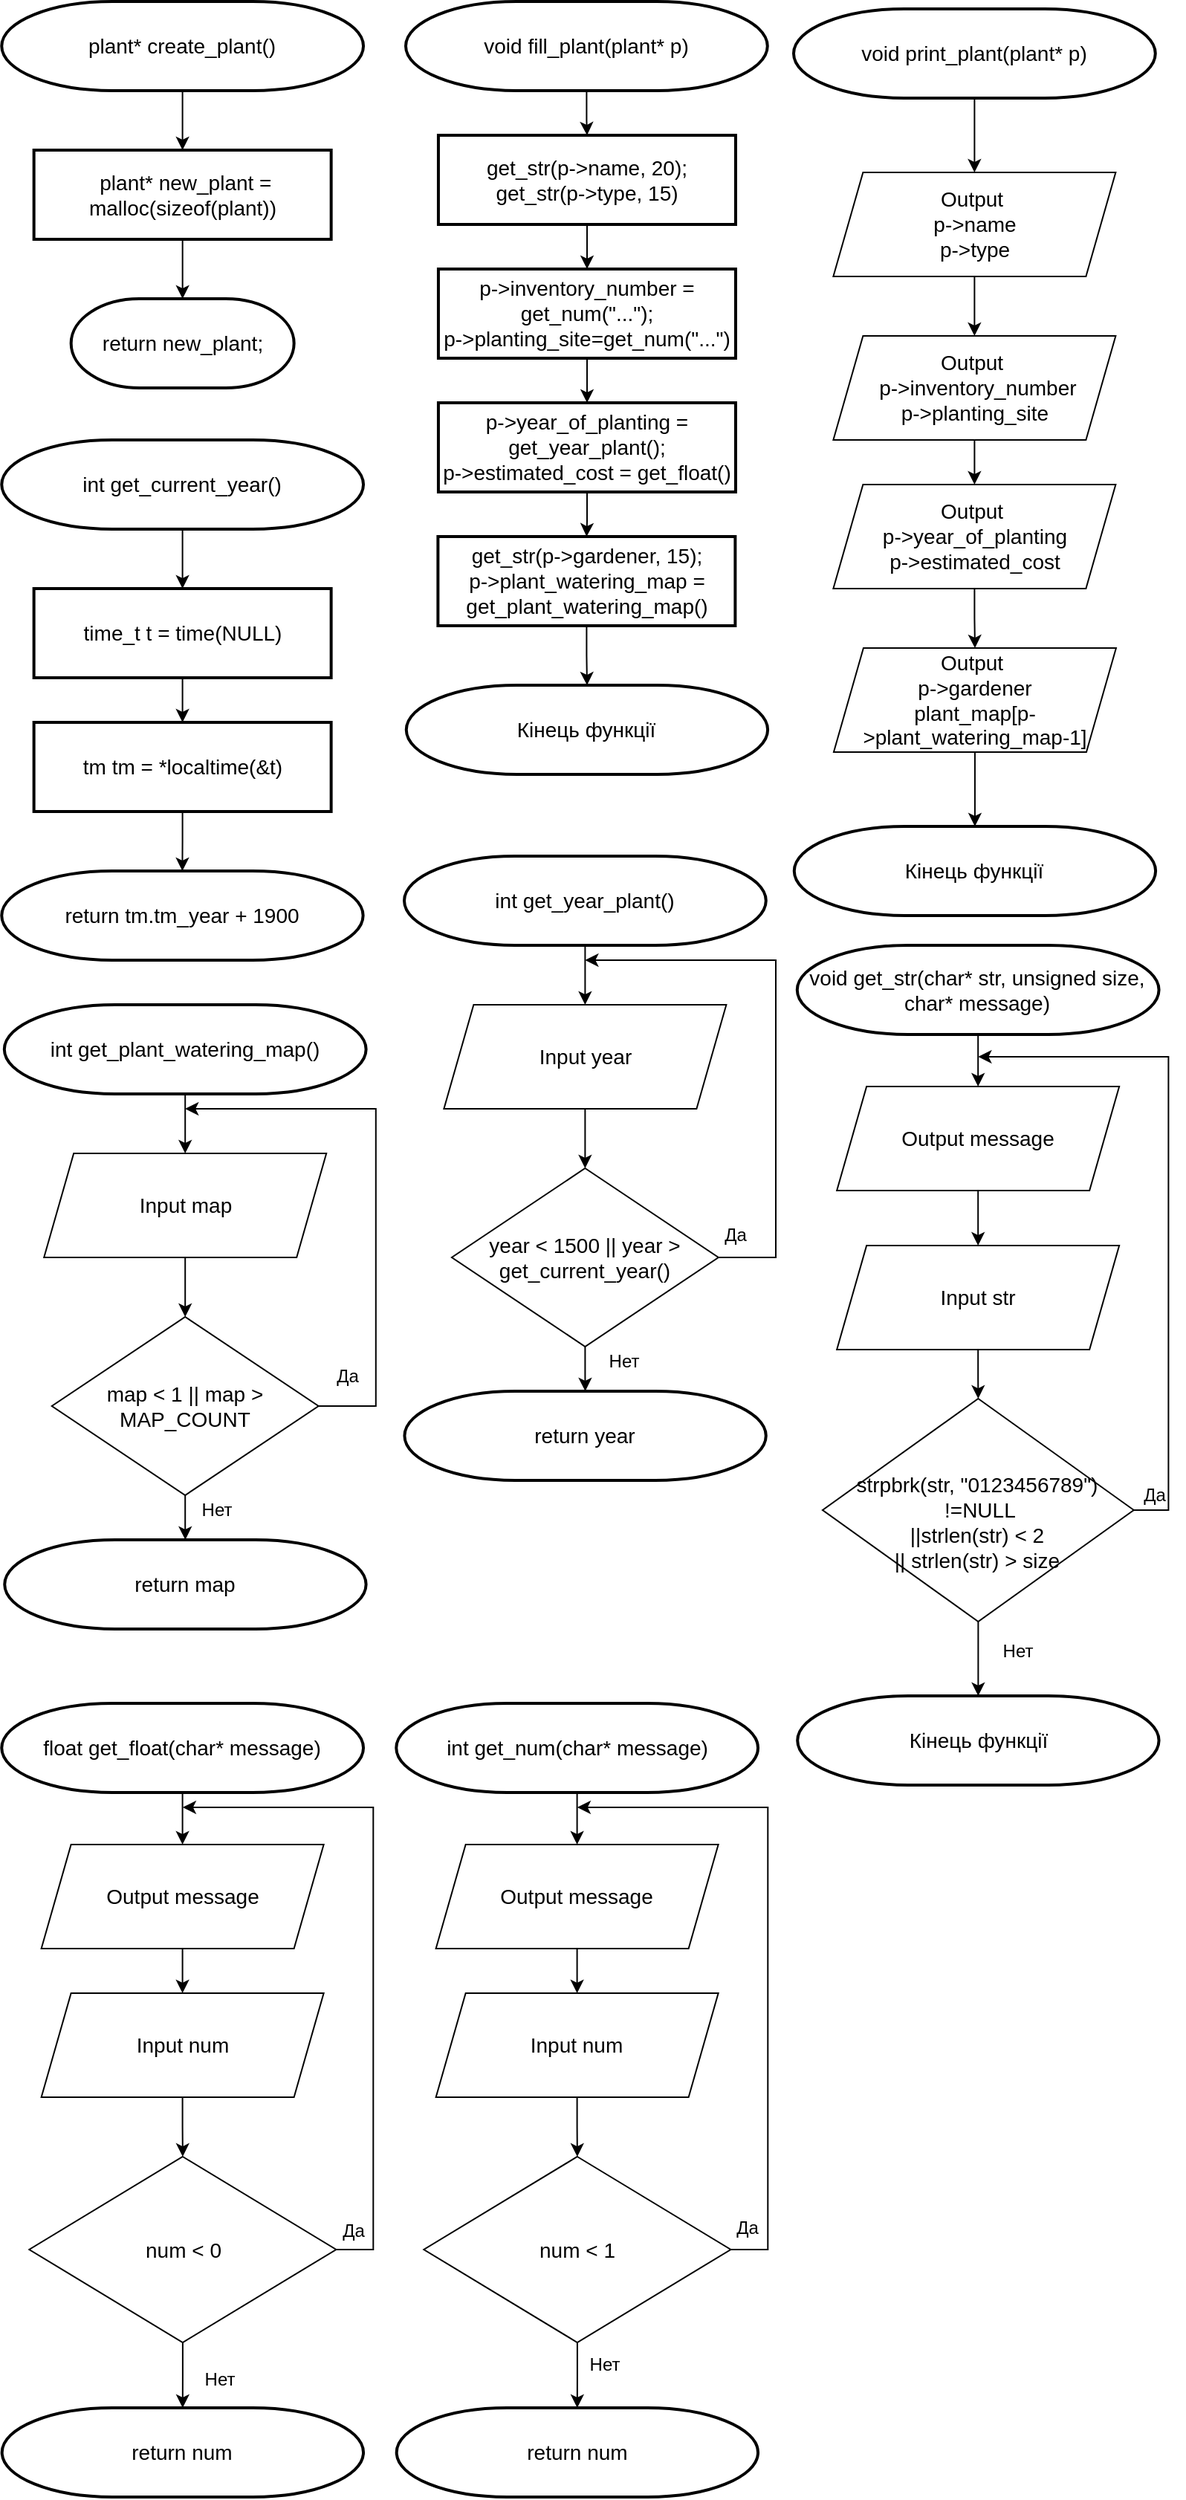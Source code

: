 <mxfile version="15.1.3" type="device"><diagram id="ZCsZiW4XKM7n3a10QfGG" name="Страница 2"><mxGraphModel dx="1913" dy="806" grid="1" gridSize="10" guides="1" tooltips="1" connect="1" arrows="1" fold="1" page="1" pageScale="1" pageWidth="827" pageHeight="1169" math="0" shadow="0"><root><mxCell id="0"/><mxCell id="1" parent="0"/><mxCell id="foK9sh8ItTZ9XItvNWBW-9" value="" style="edgeStyle=orthogonalEdgeStyle;rounded=0;orthogonalLoop=1;jettySize=auto;html=1;" parent="1" source="foK9sh8ItTZ9XItvNWBW-7" target="foK9sh8ItTZ9XItvNWBW-8" edge="1"><mxGeometry relative="1" as="geometry"/></mxCell><mxCell id="foK9sh8ItTZ9XItvNWBW-7" value="&lt;span style=&quot;font-size: 14px;&quot;&gt;&amp;nbsp;plant* new_plant = malloc(sizeof(plant))&lt;/span&gt;" style="whiteSpace=wrap;html=1;strokeWidth=2;align=center;" parent="1" vertex="1"><mxGeometry x="-780.17" y="110" width="200" height="60" as="geometry"/></mxCell><mxCell id="foK9sh8ItTZ9XItvNWBW-8" value="&lt;span style=&quot;font-size: 14px;&quot;&gt;return new_plant;&lt;/span&gt;" style="strokeWidth=2;html=1;shape=mxgraph.flowchart.terminator;whiteSpace=wrap;" parent="1" vertex="1"><mxGeometry x="-755.17" y="210" width="150" height="60" as="geometry"/></mxCell><mxCell id="IBXY03SMU3UiJTwQ_y06-5" value="" style="edgeStyle=orthogonalEdgeStyle;rounded=0;orthogonalLoop=1;jettySize=auto;html=1;" edge="1" parent="1" source="p9-Df_H3T6ijKvtMDiZA-2" target="IBXY03SMU3UiJTwQ_y06-4"><mxGeometry relative="1" as="geometry"/></mxCell><mxCell id="p9-Df_H3T6ijKvtMDiZA-2" value="&lt;font style=&quot;font-size: 14px&quot;&gt;void fill_plant(plant* p)&lt;/font&gt;" style="strokeWidth=2;html=1;shape=mxgraph.flowchart.terminator;whiteSpace=wrap;" parent="1" vertex="1"><mxGeometry x="-530" y="10" width="243.39" height="60" as="geometry"/></mxCell><mxCell id="p9-Df_H3T6ijKvtMDiZA-5" value="" style="edgeStyle=orthogonalEdgeStyle;rounded=0;orthogonalLoop=1;jettySize=auto;html=1;" parent="1" source="p9-Df_H3T6ijKvtMDiZA-6" target="p9-Df_H3T6ijKvtMDiZA-8" edge="1"><mxGeometry relative="1" as="geometry"/></mxCell><mxCell id="p9-Df_H3T6ijKvtMDiZA-6" value="&lt;span style=&quot;font-size: 14px&quot;&gt;p-&amp;gt;inventory_number = get_num(&quot;...&quot;);&lt;br&gt;p-&amp;gt;planting_site=get_num&lt;/span&gt;&lt;span style=&quot;font-size: 14px&quot;&gt;(&quot;...&quot;)&lt;/span&gt;" style="whiteSpace=wrap;html=1;strokeWidth=2;align=center;" parent="1" vertex="1"><mxGeometry x="-508.03" y="190" width="200" height="60" as="geometry"/></mxCell><mxCell id="p9-Df_H3T6ijKvtMDiZA-7" value="" style="edgeStyle=orthogonalEdgeStyle;rounded=0;orthogonalLoop=1;jettySize=auto;html=1;" parent="1" source="p9-Df_H3T6ijKvtMDiZA-8" target="p9-Df_H3T6ijKvtMDiZA-10" edge="1"><mxGeometry relative="1" as="geometry"/></mxCell><mxCell id="p9-Df_H3T6ijKvtMDiZA-8" value="&lt;span style=&quot;font-size: 14px&quot;&gt;p-&amp;gt;year_of_planting = get_year_plant();&lt;br&gt;p-&amp;gt;estimated_cost = get_float()&lt;br&gt;&lt;/span&gt;" style="whiteSpace=wrap;html=1;strokeWidth=2;align=center;" parent="1" vertex="1"><mxGeometry x="-508.03" y="280" width="200" height="60" as="geometry"/></mxCell><mxCell id="p9-Df_H3T6ijKvtMDiZA-9" value="" style="edgeStyle=orthogonalEdgeStyle;rounded=0;orthogonalLoop=1;jettySize=auto;html=1;" parent="1" source="p9-Df_H3T6ijKvtMDiZA-10" target="p9-Df_H3T6ijKvtMDiZA-11" edge="1"><mxGeometry relative="1" as="geometry"/></mxCell><mxCell id="p9-Df_H3T6ijKvtMDiZA-10" value="&lt;span style=&quot;font-size: 14px;&quot;&gt;get_str(p-&amp;gt;gardener, 15);&lt;br&gt;p-&amp;gt;plant_watering_map = get_plant_watering_map()&lt;/span&gt;" style="whiteSpace=wrap;html=1;strokeWidth=2;align=center;" parent="1" vertex="1"><mxGeometry x="-508.31" y="370" width="200" height="60" as="geometry"/></mxCell><mxCell id="p9-Df_H3T6ijKvtMDiZA-11" value="&lt;font style=&quot;font-size: 14px&quot;&gt;Кінець функції&lt;/font&gt;" style="strokeWidth=2;html=1;shape=mxgraph.flowchart.terminator;whiteSpace=wrap;" parent="1" vertex="1"><mxGeometry x="-529.62" y="470" width="243.18" height="60" as="geometry"/></mxCell><mxCell id="zt4KfstG0uKNydHiTwyC-1" value="" style="edgeStyle=orthogonalEdgeStyle;rounded=0;orthogonalLoop=1;jettySize=auto;html=1;" parent="1" source="zt4KfstG0uKNydHiTwyC-2" target="zt4KfstG0uKNydHiTwyC-4" edge="1"><mxGeometry relative="1" as="geometry"/></mxCell><mxCell id="zt4KfstG0uKNydHiTwyC-2" value="&lt;font style=&quot;font-size: 14px&quot;&gt;void print_plant(plant* p)&lt;/font&gt;" style="strokeWidth=2;html=1;shape=mxgraph.flowchart.terminator;whiteSpace=wrap;" parent="1" vertex="1"><mxGeometry x="-269" y="15" width="243.39" height="60" as="geometry"/></mxCell><mxCell id="zt4KfstG0uKNydHiTwyC-3" value="" style="edgeStyle=orthogonalEdgeStyle;rounded=0;orthogonalLoop=1;jettySize=auto;html=1;" parent="1" source="zt4KfstG0uKNydHiTwyC-4" target="zt4KfstG0uKNydHiTwyC-6" edge="1"><mxGeometry relative="1" as="geometry"/></mxCell><mxCell id="zt4KfstG0uKNydHiTwyC-4" value="&lt;span style=&quot;font-size: 14px&quot;&gt;Output&amp;nbsp;&lt;br&gt;&lt;/span&gt;&lt;span style=&quot;font-size: 14px;&quot;&gt;p-&amp;gt;name&lt;/span&gt;&lt;br&gt;&lt;span style=&quot;font-size: 14px;&quot;&gt;p-&amp;gt;type&lt;/span&gt;" style="shape=parallelogram;perimeter=parallelogramPerimeter;whiteSpace=wrap;html=1;fixedSize=1;" parent="1" vertex="1"><mxGeometry x="-242.31" y="125" width="190" height="70" as="geometry"/></mxCell><mxCell id="zt4KfstG0uKNydHiTwyC-5" value="" style="edgeStyle=orthogonalEdgeStyle;rounded=0;orthogonalLoop=1;jettySize=auto;html=1;" parent="1" source="zt4KfstG0uKNydHiTwyC-6" target="zt4KfstG0uKNydHiTwyC-8" edge="1"><mxGeometry relative="1" as="geometry"/></mxCell><mxCell id="zt4KfstG0uKNydHiTwyC-6" value="&lt;span style=&quot;font-size: 14px&quot;&gt;Output&amp;nbsp;&lt;br&gt;&lt;/span&gt;&lt;span style=&quot;font-size: 14px;&quot;&gt;&amp;nbsp;p-&amp;gt;inventory_number&lt;br&gt;p-&amp;gt;planting_site&lt;/span&gt;" style="shape=parallelogram;perimeter=parallelogramPerimeter;whiteSpace=wrap;html=1;fixedSize=1;" parent="1" vertex="1"><mxGeometry x="-242.31" y="235" width="190" height="70" as="geometry"/></mxCell><mxCell id="zt4KfstG0uKNydHiTwyC-7" value="" style="edgeStyle=orthogonalEdgeStyle;rounded=0;orthogonalLoop=1;jettySize=auto;html=1;" parent="1" source="zt4KfstG0uKNydHiTwyC-8" target="zt4KfstG0uKNydHiTwyC-10" edge="1"><mxGeometry relative="1" as="geometry"/></mxCell><mxCell id="zt4KfstG0uKNydHiTwyC-8" value="&lt;span style=&quot;font-size: 14px&quot;&gt;Output&amp;nbsp;&lt;br&gt;&lt;/span&gt;&lt;span style=&quot;font-size: 14px;&quot;&gt;p-&amp;gt;year_of_planting&lt;br&gt;p-&amp;gt;estimated_cost&lt;/span&gt;" style="shape=parallelogram;perimeter=parallelogramPerimeter;whiteSpace=wrap;html=1;fixedSize=1;" parent="1" vertex="1"><mxGeometry x="-242.31" y="335" width="190" height="70" as="geometry"/></mxCell><mxCell id="zt4KfstG0uKNydHiTwyC-9" value="" style="edgeStyle=orthogonalEdgeStyle;rounded=0;orthogonalLoop=1;jettySize=auto;html=1;" parent="1" source="zt4KfstG0uKNydHiTwyC-10" target="zt4KfstG0uKNydHiTwyC-11" edge="1"><mxGeometry relative="1" as="geometry"/></mxCell><mxCell id="zt4KfstG0uKNydHiTwyC-10" value="&lt;span style=&quot;font-size: 14px&quot;&gt;Output&amp;nbsp;&lt;br&gt;&lt;/span&gt;&lt;span style=&quot;font-size: 14px;&quot;&gt;p-&amp;gt;gardener&lt;br&gt;&lt;/span&gt;&lt;span style=&quot;font-size: 14px;&quot;&gt;plant_map[p-&amp;gt;plant_watering_map-1]&lt;/span&gt;" style="shape=parallelogram;perimeter=parallelogramPerimeter;whiteSpace=wrap;html=1;fixedSize=1;" parent="1" vertex="1"><mxGeometry x="-242.03" y="445" width="190" height="70" as="geometry"/></mxCell><mxCell id="zt4KfstG0uKNydHiTwyC-11" value="&lt;font style=&quot;font-size: 14px&quot;&gt;Кінець функції&lt;/font&gt;" style="strokeWidth=2;html=1;shape=mxgraph.flowchart.terminator;whiteSpace=wrap;" parent="1" vertex="1"><mxGeometry x="-268.62" y="565" width="243.18" height="60" as="geometry"/></mxCell><mxCell id="AbHFfzLOAa5C1AIaeCO8-1" value="" style="edgeStyle=orthogonalEdgeStyle;rounded=0;orthogonalLoop=1;jettySize=auto;html=1;" parent="1" source="AbHFfzLOAa5C1AIaeCO8-2" target="AbHFfzLOAa5C1AIaeCO8-6" edge="1"><mxGeometry relative="1" as="geometry"/></mxCell><mxCell id="AbHFfzLOAa5C1AIaeCO8-2" value="&lt;font style=&quot;font-size: 14px&quot;&gt;int get_current_year()&lt;/font&gt;" style="strokeWidth=2;html=1;shape=mxgraph.flowchart.terminator;whiteSpace=wrap;" parent="1" vertex="1"><mxGeometry x="-801.87" y="305" width="243.39" height="60" as="geometry"/></mxCell><mxCell id="AbHFfzLOAa5C1AIaeCO8-3" value="" style="edgeStyle=orthogonalEdgeStyle;rounded=0;orthogonalLoop=1;jettySize=auto;html=1;" parent="1" source="AbHFfzLOAa5C1AIaeCO8-4" target="AbHFfzLOAa5C1AIaeCO8-7" edge="1"><mxGeometry relative="1" as="geometry"/></mxCell><mxCell id="AbHFfzLOAa5C1AIaeCO8-4" value="&lt;span style=&quot;font-size: 14px;&quot;&gt;tm tm = *localtime(&amp;amp;t)&lt;/span&gt;" style="whiteSpace=wrap;html=1;strokeWidth=2;align=center;" parent="1" vertex="1"><mxGeometry x="-780.18" y="495" width="200" height="60" as="geometry"/></mxCell><mxCell id="AbHFfzLOAa5C1AIaeCO8-5" value="" style="edgeStyle=orthogonalEdgeStyle;rounded=0;orthogonalLoop=1;jettySize=auto;html=1;" parent="1" source="AbHFfzLOAa5C1AIaeCO8-6" target="AbHFfzLOAa5C1AIaeCO8-4" edge="1"><mxGeometry relative="1" as="geometry"/></mxCell><mxCell id="AbHFfzLOAa5C1AIaeCO8-6" value="&lt;span style=&quot;font-size: 14px;&quot;&gt;time_t t = time(NULL)&lt;/span&gt;" style="whiteSpace=wrap;html=1;strokeWidth=2;align=center;" parent="1" vertex="1"><mxGeometry x="-780.18" y="405" width="200" height="60" as="geometry"/></mxCell><mxCell id="AbHFfzLOAa5C1AIaeCO8-7" value="&lt;font style=&quot;font-size: 14px&quot;&gt;return tm.tm_year + 1900&lt;/font&gt;" style="strokeWidth=2;html=1;shape=mxgraph.flowchart.terminator;whiteSpace=wrap;" parent="1" vertex="1"><mxGeometry x="-801.87" y="595" width="243.18" height="60" as="geometry"/></mxCell><mxCell id="dIIqqDcrX34gxkhjVCRf-1" value="" style="edgeStyle=orthogonalEdgeStyle;rounded=0;orthogonalLoop=1;jettySize=auto;html=1;" parent="1" source="dIIqqDcrX34gxkhjVCRf-2" target="dIIqqDcrX34gxkhjVCRf-4" edge="1"><mxGeometry relative="1" as="geometry"/></mxCell><mxCell id="dIIqqDcrX34gxkhjVCRf-2" value="&lt;font style=&quot;font-size: 14px&quot;&gt;int get_year_plant()&lt;/font&gt;" style="strokeWidth=2;html=1;shape=mxgraph.flowchart.terminator;whiteSpace=wrap;" parent="1" vertex="1"><mxGeometry x="-531" y="585" width="243.39" height="60" as="geometry"/></mxCell><mxCell id="dIIqqDcrX34gxkhjVCRf-3" value="" style="edgeStyle=orthogonalEdgeStyle;rounded=0;orthogonalLoop=1;jettySize=auto;html=1;" parent="1" source="dIIqqDcrX34gxkhjVCRf-4" target="dIIqqDcrX34gxkhjVCRf-7" edge="1"><mxGeometry relative="1" as="geometry"/></mxCell><mxCell id="dIIqqDcrX34gxkhjVCRf-4" value="&lt;span style=&quot;font-size: 14px;&quot;&gt;Input year&lt;/span&gt;" style="shape=parallelogram;perimeter=parallelogramPerimeter;whiteSpace=wrap;html=1;fixedSize=1;" parent="1" vertex="1"><mxGeometry x="-504.31" y="685" width="190" height="70" as="geometry"/></mxCell><mxCell id="dIIqqDcrX34gxkhjVCRf-5" style="edgeStyle=orthogonalEdgeStyle;rounded=0;orthogonalLoop=1;jettySize=auto;html=1;" parent="1" source="dIIqqDcrX34gxkhjVCRf-7" edge="1"><mxGeometry relative="1" as="geometry"><mxPoint x="-409.31" y="655" as="targetPoint"/><Array as="points"><mxPoint x="-281" y="855"/><mxPoint x="-281" y="655"/></Array></mxGeometry></mxCell><mxCell id="dIIqqDcrX34gxkhjVCRf-6" value="" style="edgeStyle=orthogonalEdgeStyle;rounded=0;orthogonalLoop=1;jettySize=auto;html=1;" parent="1" source="dIIqqDcrX34gxkhjVCRf-7" target="dIIqqDcrX34gxkhjVCRf-8" edge="1"><mxGeometry relative="1" as="geometry"/></mxCell><mxCell id="dIIqqDcrX34gxkhjVCRf-7" value="&lt;font style=&quot;font-size: 14px&quot;&gt;year &amp;lt; 1500 || year &amp;gt; get_current_year()&lt;/font&gt;" style="rhombus;whiteSpace=wrap;html=1;" parent="1" vertex="1"><mxGeometry x="-499.03" y="795" width="179.44" height="120" as="geometry"/></mxCell><mxCell id="dIIqqDcrX34gxkhjVCRf-8" value="&lt;span style=&quot;font-size: 14px;&quot;&gt;return year&lt;/span&gt;" style="strokeWidth=2;html=1;shape=mxgraph.flowchart.terminator;whiteSpace=wrap;" parent="1" vertex="1"><mxGeometry x="-530.79" y="945" width="243.18" height="60" as="geometry"/></mxCell><mxCell id="dIIqqDcrX34gxkhjVCRf-9" value="Да" style="text;html=1;strokeColor=none;fillColor=none;align=center;verticalAlign=middle;whiteSpace=wrap;rounded=0;" parent="1" vertex="1"><mxGeometry x="-327.62" y="830" width="40" height="20" as="geometry"/></mxCell><mxCell id="dIIqqDcrX34gxkhjVCRf-10" value="Нет" style="text;html=1;strokeColor=none;fillColor=none;align=center;verticalAlign=middle;whiteSpace=wrap;rounded=0;" parent="1" vertex="1"><mxGeometry x="-402.62" y="915" width="40" height="20" as="geometry"/></mxCell><mxCell id="3uSDWJ-jt1kquvoJaAaZ-1" value="" style="edgeStyle=orthogonalEdgeStyle;rounded=0;orthogonalLoop=1;jettySize=auto;html=1;" parent="1" source="3uSDWJ-jt1kquvoJaAaZ-2" target="3uSDWJ-jt1kquvoJaAaZ-4" edge="1"><mxGeometry relative="1" as="geometry"/></mxCell><mxCell id="3uSDWJ-jt1kquvoJaAaZ-2" value="&lt;font style=&quot;font-size: 14px&quot;&gt;int get_plant_watering_map()&lt;/font&gt;" style="strokeWidth=2;html=1;shape=mxgraph.flowchart.terminator;whiteSpace=wrap;" parent="1" vertex="1"><mxGeometry x="-800.09" y="685" width="243.39" height="60" as="geometry"/></mxCell><mxCell id="3uSDWJ-jt1kquvoJaAaZ-3" value="" style="edgeStyle=orthogonalEdgeStyle;rounded=0;orthogonalLoop=1;jettySize=auto;html=1;" parent="1" source="3uSDWJ-jt1kquvoJaAaZ-4" target="3uSDWJ-jt1kquvoJaAaZ-7" edge="1"><mxGeometry relative="1" as="geometry"/></mxCell><mxCell id="3uSDWJ-jt1kquvoJaAaZ-4" value="&lt;span style=&quot;font-size: 14px;&quot;&gt;Input map&lt;/span&gt;" style="shape=parallelogram;perimeter=parallelogramPerimeter;whiteSpace=wrap;html=1;fixedSize=1;" parent="1" vertex="1"><mxGeometry x="-773.4" y="785" width="190" height="70" as="geometry"/></mxCell><mxCell id="3uSDWJ-jt1kquvoJaAaZ-5" style="edgeStyle=orthogonalEdgeStyle;rounded=0;orthogonalLoop=1;jettySize=auto;html=1;" parent="1" source="3uSDWJ-jt1kquvoJaAaZ-7" edge="1"><mxGeometry relative="1" as="geometry"><mxPoint x="-678.4" y="755" as="targetPoint"/><Array as="points"><mxPoint x="-550.09" y="955"/><mxPoint x="-550.09" y="755"/></Array></mxGeometry></mxCell><mxCell id="3uSDWJ-jt1kquvoJaAaZ-6" value="" style="edgeStyle=orthogonalEdgeStyle;rounded=0;orthogonalLoop=1;jettySize=auto;html=1;" parent="1" source="3uSDWJ-jt1kquvoJaAaZ-7" target="3uSDWJ-jt1kquvoJaAaZ-8" edge="1"><mxGeometry relative="1" as="geometry"/></mxCell><mxCell id="3uSDWJ-jt1kquvoJaAaZ-7" value="&lt;font style=&quot;font-size: 14px&quot;&gt;map &amp;lt; 1 || map &amp;gt; MAP_COUNT&lt;/font&gt;" style="rhombus;whiteSpace=wrap;html=1;" parent="1" vertex="1"><mxGeometry x="-768.12" y="895" width="179.44" height="120" as="geometry"/></mxCell><mxCell id="3uSDWJ-jt1kquvoJaAaZ-8" value="&lt;span style=&quot;font-size: 14px;&quot;&gt;return map&lt;/span&gt;" style="strokeWidth=2;html=1;shape=mxgraph.flowchart.terminator;whiteSpace=wrap;" parent="1" vertex="1"><mxGeometry x="-799.88" y="1045" width="243.18" height="60" as="geometry"/></mxCell><mxCell id="3uSDWJ-jt1kquvoJaAaZ-9" value="Да" style="text;html=1;strokeColor=none;fillColor=none;align=center;verticalAlign=middle;whiteSpace=wrap;rounded=0;" parent="1" vertex="1"><mxGeometry x="-588.68" y="925" width="40" height="20" as="geometry"/></mxCell><mxCell id="3uSDWJ-jt1kquvoJaAaZ-10" value="Нет" style="text;html=1;strokeColor=none;fillColor=none;align=center;verticalAlign=middle;whiteSpace=wrap;rounded=0;" parent="1" vertex="1"><mxGeometry x="-676.75" y="1015" width="40" height="20" as="geometry"/></mxCell><mxCell id="CtdiQhuXgxD0BWsz6qDF-1" value="" style="edgeStyle=orthogonalEdgeStyle;rounded=0;orthogonalLoop=1;jettySize=auto;html=1;" parent="1" source="CtdiQhuXgxD0BWsz6qDF-2" target="CtdiQhuXgxD0BWsz6qDF-4" edge="1"><mxGeometry relative="1" as="geometry"/></mxCell><mxCell id="CtdiQhuXgxD0BWsz6qDF-2" value="&lt;font style=&quot;font-size: 14px&quot;&gt;void get_str(char* str, unsigned size, char* message)&lt;/font&gt;" style="strokeWidth=2;html=1;shape=mxgraph.flowchart.terminator;whiteSpace=wrap;" parent="1" vertex="1"><mxGeometry x="-266.61" y="645" width="243.39" height="60" as="geometry"/></mxCell><mxCell id="CtdiQhuXgxD0BWsz6qDF-3" value="" style="edgeStyle=orthogonalEdgeStyle;rounded=0;orthogonalLoop=1;jettySize=auto;html=1;" parent="1" source="CtdiQhuXgxD0BWsz6qDF-4" target="CtdiQhuXgxD0BWsz6qDF-12" edge="1"><mxGeometry relative="1" as="geometry"/></mxCell><mxCell id="CtdiQhuXgxD0BWsz6qDF-4" value="&lt;span style=&quot;font-size: 14px&quot;&gt;Output message&lt;/span&gt;" style="shape=parallelogram;perimeter=parallelogramPerimeter;whiteSpace=wrap;html=1;fixedSize=1;" parent="1" vertex="1"><mxGeometry x="-239.92" y="740" width="190" height="70" as="geometry"/></mxCell><mxCell id="CtdiQhuXgxD0BWsz6qDF-5" style="edgeStyle=orthogonalEdgeStyle;rounded=0;orthogonalLoop=1;jettySize=auto;html=1;" parent="1" source="CtdiQhuXgxD0BWsz6qDF-7" edge="1"><mxGeometry relative="1" as="geometry"><mxPoint x="-144.81" y="720" as="targetPoint"/><Array as="points"><mxPoint x="-16.82" y="1025"/><mxPoint x="-16.82" y="720"/></Array></mxGeometry></mxCell><mxCell id="CtdiQhuXgxD0BWsz6qDF-6" value="" style="edgeStyle=orthogonalEdgeStyle;rounded=0;orthogonalLoop=1;jettySize=auto;html=1;" parent="1" source="CtdiQhuXgxD0BWsz6qDF-7" target="CtdiQhuXgxD0BWsz6qDF-8" edge="1"><mxGeometry relative="1" as="geometry"/></mxCell><mxCell id="CtdiQhuXgxD0BWsz6qDF-7" value="&lt;font style=&quot;font-size: 14px&quot;&gt;&lt;br&gt;strpbrk(str, &quot;0123456789&quot;)&lt;br&gt;&amp;nbsp;!=NULL &lt;br&gt;||strlen(str) &amp;lt; 2 &lt;br&gt;|| strlen(str) &amp;gt; size&lt;/font&gt;" style="rhombus;whiteSpace=wrap;html=1;" parent="1" vertex="1"><mxGeometry x="-249.53" y="950" width="209.44" height="150" as="geometry"/></mxCell><mxCell id="CtdiQhuXgxD0BWsz6qDF-8" value="&lt;span style=&quot;font-size: 14px;&quot;&gt;Кінець функції&lt;/span&gt;" style="strokeWidth=2;html=1;shape=mxgraph.flowchart.terminator;whiteSpace=wrap;" parent="1" vertex="1"><mxGeometry x="-266.4" y="1150" width="243.18" height="60" as="geometry"/></mxCell><mxCell id="CtdiQhuXgxD0BWsz6qDF-9" value="Да" style="text;html=1;strokeColor=none;fillColor=none;align=center;verticalAlign=middle;whiteSpace=wrap;rounded=0;" parent="1" vertex="1"><mxGeometry x="-46.44" y="1005" width="40" height="20" as="geometry"/></mxCell><mxCell id="CtdiQhuXgxD0BWsz6qDF-10" value="Нет" style="text;html=1;strokeColor=none;fillColor=none;align=center;verticalAlign=middle;whiteSpace=wrap;rounded=0;" parent="1" vertex="1"><mxGeometry x="-138.44" y="1110" width="40" height="20" as="geometry"/></mxCell><mxCell id="CtdiQhuXgxD0BWsz6qDF-11" value="" style="edgeStyle=orthogonalEdgeStyle;rounded=0;orthogonalLoop=1;jettySize=auto;html=1;" parent="1" source="CtdiQhuXgxD0BWsz6qDF-12" target="CtdiQhuXgxD0BWsz6qDF-7" edge="1"><mxGeometry relative="1" as="geometry"/></mxCell><mxCell id="CtdiQhuXgxD0BWsz6qDF-12" value="&lt;span style=&quot;font-size: 14px&quot;&gt;Input str&lt;/span&gt;" style="shape=parallelogram;perimeter=parallelogramPerimeter;whiteSpace=wrap;html=1;fixedSize=1;" parent="1" vertex="1"><mxGeometry x="-239.92" y="847" width="190" height="70" as="geometry"/></mxCell><mxCell id="v1hMXjfJN1iV1bXk0GQS-1" value="" style="edgeStyle=orthogonalEdgeStyle;rounded=0;orthogonalLoop=1;jettySize=auto;html=1;" parent="1" source="v1hMXjfJN1iV1bXk0GQS-2" target="v1hMXjfJN1iV1bXk0GQS-4" edge="1"><mxGeometry relative="1" as="geometry"/></mxCell><mxCell id="v1hMXjfJN1iV1bXk0GQS-2" value="&lt;font style=&quot;font-size: 14px&quot;&gt;int get_num(char* message)&lt;/font&gt;" style="strokeWidth=2;html=1;shape=mxgraph.flowchart.terminator;whiteSpace=wrap;" parent="1" vertex="1"><mxGeometry x="-536.37" y="1155" width="243.39" height="60" as="geometry"/></mxCell><mxCell id="v1hMXjfJN1iV1bXk0GQS-3" value="" style="edgeStyle=orthogonalEdgeStyle;rounded=0;orthogonalLoop=1;jettySize=auto;html=1;" parent="1" source="v1hMXjfJN1iV1bXk0GQS-4" target="v1hMXjfJN1iV1bXk0GQS-12" edge="1"><mxGeometry relative="1" as="geometry"/></mxCell><mxCell id="v1hMXjfJN1iV1bXk0GQS-4" value="&lt;span style=&quot;font-size: 14px&quot;&gt;Output message&lt;/span&gt;" style="shape=parallelogram;perimeter=parallelogramPerimeter;whiteSpace=wrap;html=1;fixedSize=1;" parent="1" vertex="1"><mxGeometry x="-509.68" y="1250" width="190" height="70" as="geometry"/></mxCell><mxCell id="v1hMXjfJN1iV1bXk0GQS-5" style="edgeStyle=orthogonalEdgeStyle;rounded=0;orthogonalLoop=1;jettySize=auto;html=1;" parent="1" source="v1hMXjfJN1iV1bXk0GQS-7" edge="1"><mxGeometry relative="1" as="geometry"><mxPoint x="-414.57" y="1225" as="targetPoint"/><Array as="points"><mxPoint x="-286.37" y="1523"/><mxPoint x="-286.37" y="1225"/></Array></mxGeometry></mxCell><mxCell id="v1hMXjfJN1iV1bXk0GQS-6" value="" style="edgeStyle=orthogonalEdgeStyle;rounded=0;orthogonalLoop=1;jettySize=auto;html=1;" parent="1" source="v1hMXjfJN1iV1bXk0GQS-7" target="v1hMXjfJN1iV1bXk0GQS-8" edge="1"><mxGeometry relative="1" as="geometry"/></mxCell><mxCell id="v1hMXjfJN1iV1bXk0GQS-7" value="&lt;span style=&quot;font-size: 14px;&quot;&gt;num &amp;lt; 1&lt;/span&gt;" style="rhombus;whiteSpace=wrap;html=1;" parent="1" vertex="1"><mxGeometry x="-517.83" y="1460" width="206.52" height="125" as="geometry"/></mxCell><mxCell id="v1hMXjfJN1iV1bXk0GQS-8" value="&lt;span style=&quot;font-size: 14px;&quot;&gt;return num&lt;/span&gt;" style="strokeWidth=2;html=1;shape=mxgraph.flowchart.terminator;whiteSpace=wrap;" parent="1" vertex="1"><mxGeometry x="-536.16" y="1629" width="243.18" height="60" as="geometry"/></mxCell><mxCell id="v1hMXjfJN1iV1bXk0GQS-9" value="Да" style="text;html=1;strokeColor=none;fillColor=none;align=center;verticalAlign=middle;whiteSpace=wrap;rounded=0;" parent="1" vertex="1"><mxGeometry x="-319.68" y="1497.5" width="40" height="20" as="geometry"/></mxCell><mxCell id="v1hMXjfJN1iV1bXk0GQS-10" value="Нет" style="text;html=1;strokeColor=none;fillColor=none;align=center;verticalAlign=middle;whiteSpace=wrap;rounded=0;" parent="1" vertex="1"><mxGeometry x="-416.47" y="1590" width="40" height="20" as="geometry"/></mxCell><mxCell id="v1hMXjfJN1iV1bXk0GQS-11" value="" style="edgeStyle=orthogonalEdgeStyle;rounded=0;orthogonalLoop=1;jettySize=auto;html=1;" parent="1" source="v1hMXjfJN1iV1bXk0GQS-12" target="v1hMXjfJN1iV1bXk0GQS-7" edge="1"><mxGeometry relative="1" as="geometry"/></mxCell><mxCell id="v1hMXjfJN1iV1bXk0GQS-12" value="&lt;span style=&quot;font-size: 14px&quot;&gt;Input num&lt;/span&gt;" style="shape=parallelogram;perimeter=parallelogramPerimeter;whiteSpace=wrap;html=1;fixedSize=1;" parent="1" vertex="1"><mxGeometry x="-509.68" y="1350" width="190" height="70" as="geometry"/></mxCell><mxCell id="v1hMXjfJN1iV1bXk0GQS-13" value="" style="edgeStyle=orthogonalEdgeStyle;rounded=0;orthogonalLoop=1;jettySize=auto;html=1;" parent="1" source="v1hMXjfJN1iV1bXk0GQS-14" target="v1hMXjfJN1iV1bXk0GQS-16" edge="1"><mxGeometry relative="1" as="geometry"/></mxCell><mxCell id="v1hMXjfJN1iV1bXk0GQS-14" value="&lt;font style=&quot;font-size: 14px&quot;&gt;float get_float(char* message)&lt;/font&gt;" style="strokeWidth=2;html=1;shape=mxgraph.flowchart.terminator;whiteSpace=wrap;" parent="1" vertex="1"><mxGeometry x="-801.87" y="1155" width="243.39" height="60" as="geometry"/></mxCell><mxCell id="v1hMXjfJN1iV1bXk0GQS-15" value="" style="edgeStyle=orthogonalEdgeStyle;rounded=0;orthogonalLoop=1;jettySize=auto;html=1;" parent="1" source="v1hMXjfJN1iV1bXk0GQS-16" target="v1hMXjfJN1iV1bXk0GQS-24" edge="1"><mxGeometry relative="1" as="geometry"/></mxCell><mxCell id="v1hMXjfJN1iV1bXk0GQS-16" value="&lt;span style=&quot;font-size: 14px&quot;&gt;Output message&lt;/span&gt;" style="shape=parallelogram;perimeter=parallelogramPerimeter;whiteSpace=wrap;html=1;fixedSize=1;" parent="1" vertex="1"><mxGeometry x="-775.18" y="1250" width="190" height="70" as="geometry"/></mxCell><mxCell id="v1hMXjfJN1iV1bXk0GQS-17" style="edgeStyle=orthogonalEdgeStyle;rounded=0;orthogonalLoop=1;jettySize=auto;html=1;" parent="1" source="v1hMXjfJN1iV1bXk0GQS-19" edge="1"><mxGeometry relative="1" as="geometry"><mxPoint x="-680.07" y="1225" as="targetPoint"/><Array as="points"><mxPoint x="-551.87" y="1523"/><mxPoint x="-551.87" y="1225"/></Array></mxGeometry></mxCell><mxCell id="v1hMXjfJN1iV1bXk0GQS-18" value="" style="edgeStyle=orthogonalEdgeStyle;rounded=0;orthogonalLoop=1;jettySize=auto;html=1;" parent="1" source="v1hMXjfJN1iV1bXk0GQS-19" target="v1hMXjfJN1iV1bXk0GQS-20" edge="1"><mxGeometry relative="1" as="geometry"/></mxCell><mxCell id="v1hMXjfJN1iV1bXk0GQS-19" value="&lt;span style=&quot;font-size: 14px;&quot;&gt;num &amp;lt; 0&lt;/span&gt;" style="rhombus;whiteSpace=wrap;html=1;" parent="1" vertex="1"><mxGeometry x="-783.33" y="1460" width="206.52" height="125" as="geometry"/></mxCell><mxCell id="v1hMXjfJN1iV1bXk0GQS-20" value="&lt;span style=&quot;font-size: 14px;&quot;&gt;return num&lt;/span&gt;" style="strokeWidth=2;html=1;shape=mxgraph.flowchart.terminator;whiteSpace=wrap;" parent="1" vertex="1"><mxGeometry x="-801.66" y="1629" width="243.18" height="60" as="geometry"/></mxCell><mxCell id="v1hMXjfJN1iV1bXk0GQS-21" value="Да" style="text;html=1;strokeColor=none;fillColor=none;align=center;verticalAlign=middle;whiteSpace=wrap;rounded=0;" parent="1" vertex="1"><mxGeometry x="-585.3" y="1500" width="40" height="20" as="geometry"/></mxCell><mxCell id="v1hMXjfJN1iV1bXk0GQS-22" value="Нет" style="text;html=1;strokeColor=none;fillColor=none;align=center;verticalAlign=middle;whiteSpace=wrap;rounded=0;" parent="1" vertex="1"><mxGeometry x="-675.12" y="1600" width="40" height="20" as="geometry"/></mxCell><mxCell id="v1hMXjfJN1iV1bXk0GQS-23" value="" style="edgeStyle=orthogonalEdgeStyle;rounded=0;orthogonalLoop=1;jettySize=auto;html=1;" parent="1" source="v1hMXjfJN1iV1bXk0GQS-24" target="v1hMXjfJN1iV1bXk0GQS-19" edge="1"><mxGeometry relative="1" as="geometry"/></mxCell><mxCell id="v1hMXjfJN1iV1bXk0GQS-24" value="&lt;span style=&quot;font-size: 14px&quot;&gt;Input num&lt;/span&gt;" style="shape=parallelogram;perimeter=parallelogramPerimeter;whiteSpace=wrap;html=1;fixedSize=1;" parent="1" vertex="1"><mxGeometry x="-775.18" y="1350" width="190" height="70" as="geometry"/></mxCell><mxCell id="IBXY03SMU3UiJTwQ_y06-2" value="" style="edgeStyle=orthogonalEdgeStyle;rounded=0;orthogonalLoop=1;jettySize=auto;html=1;" edge="1" parent="1" source="IBXY03SMU3UiJTwQ_y06-1" target="foK9sh8ItTZ9XItvNWBW-7"><mxGeometry relative="1" as="geometry"/></mxCell><mxCell id="IBXY03SMU3UiJTwQ_y06-1" value="&lt;font style=&quot;font-size: 14px&quot;&gt;plant* create_plant()&lt;/font&gt;" style="strokeWidth=2;html=1;shape=mxgraph.flowchart.terminator;whiteSpace=wrap;" vertex="1" parent="1"><mxGeometry x="-801.87" y="10" width="243.39" height="60" as="geometry"/></mxCell><mxCell id="IBXY03SMU3UiJTwQ_y06-6" value="" style="edgeStyle=orthogonalEdgeStyle;rounded=0;orthogonalLoop=1;jettySize=auto;html=1;" edge="1" parent="1" source="IBXY03SMU3UiJTwQ_y06-4" target="p9-Df_H3T6ijKvtMDiZA-6"><mxGeometry relative="1" as="geometry"/></mxCell><mxCell id="IBXY03SMU3UiJTwQ_y06-4" value="&lt;span style=&quot;font-size: 14px&quot;&gt;get_str(p-&amp;gt;name, 20);&lt;/span&gt;&lt;br style=&quot;font-size: 14px&quot;&gt;&lt;span style=&quot;font-size: 14px&quot;&gt;get_str(p-&amp;gt;type, 15)&lt;/span&gt;" style="whiteSpace=wrap;html=1;strokeWidth=2;align=center;" vertex="1" parent="1"><mxGeometry x="-508.03" y="100" width="200" height="60" as="geometry"/></mxCell></root></mxGraphModel></diagram></mxfile>